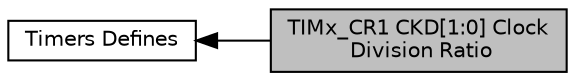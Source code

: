digraph "TIMx_CR1 CKD[1:0] Clock Division Ratio"
{
  edge [fontname="Helvetica",fontsize="10",labelfontname="Helvetica",labelfontsize="10"];
  node [fontname="Helvetica",fontsize="10",shape=record];
  rankdir=LR;
  Node0 [label="TIMx_CR1 CKD[1:0] Clock\l Division Ratio",height=0.2,width=0.4,color="black", fillcolor="grey75", style="filled", fontcolor="black"];
  Node1 [label="Timers Defines",height=0.2,width=0.4,color="black", fillcolor="white", style="filled",URL="$group__timer__defines.html",tooltip="Defined Constants and Types for the STM32F0xx Timers "];
  Node1->Node0 [shape=plaintext, dir="back", style="solid"];
}
